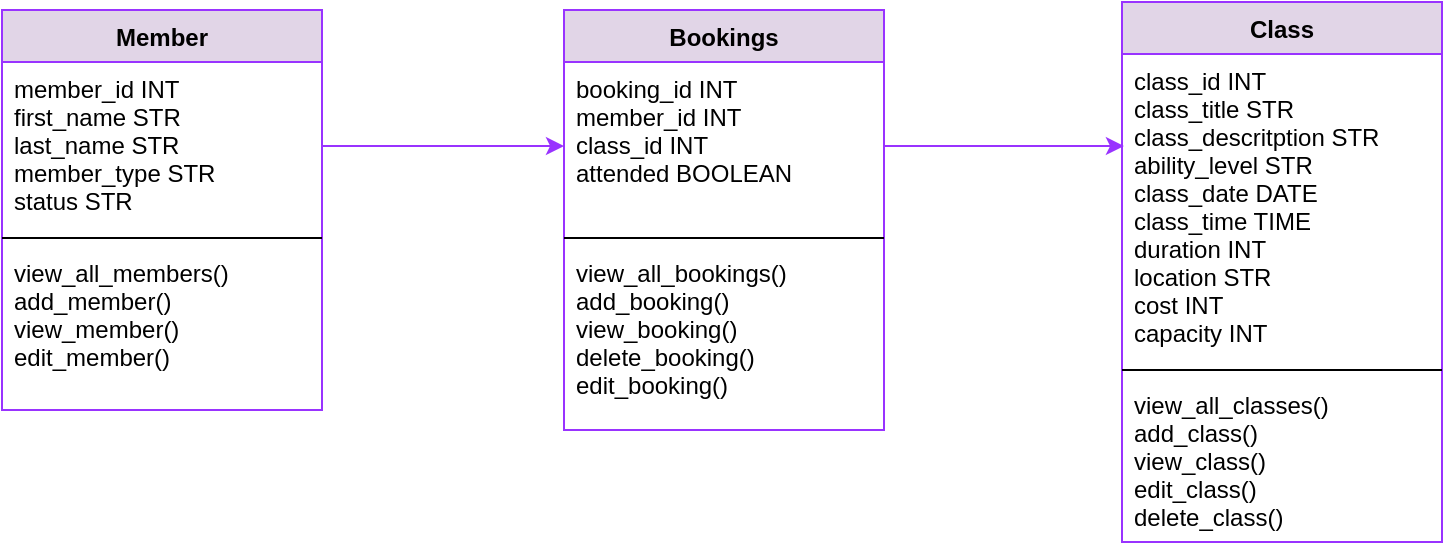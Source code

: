 <mxfile version="14.4.9" type="device"><diagram id="fPTG1AizfmxHgHSCyzeI" name="Page-1"><mxGraphModel dx="526" dy="393" grid="1" gridSize="10" guides="1" tooltips="1" connect="1" arrows="1" fold="1" page="1" pageScale="1" pageWidth="827" pageHeight="1169" math="0" shadow="0"><root><mxCell id="0"/><mxCell id="1" parent="0"/><mxCell id="mBYLkwpks0d8XWAlaIQU-1" value="Member" style="swimlane;fontStyle=1;align=center;verticalAlign=top;childLayout=stackLayout;horizontal=1;startSize=26;horizontalStack=0;resizeParent=1;resizeParentMax=0;resizeLast=0;collapsible=1;marginBottom=0;fillColor=#e1d5e7;strokeColor=#9933FF;" vertex="1" parent="1"><mxGeometry x="40" y="60" width="160" height="200" as="geometry"/></mxCell><mxCell id="mBYLkwpks0d8XWAlaIQU-2" value="member_id INT&#10;first_name STR&#10;last_name STR&#10;member_type STR&#10;status STR" style="text;strokeColor=none;fillColor=none;align=left;verticalAlign=top;spacingLeft=4;spacingRight=4;overflow=hidden;rotatable=0;points=[[0,0.5],[1,0.5]];portConstraint=eastwest;" vertex="1" parent="mBYLkwpks0d8XWAlaIQU-1"><mxGeometry y="26" width="160" height="84" as="geometry"/></mxCell><mxCell id="mBYLkwpks0d8XWAlaIQU-3" value="" style="line;strokeWidth=1;fillColor=none;align=left;verticalAlign=middle;spacingTop=-1;spacingLeft=3;spacingRight=3;rotatable=0;labelPosition=right;points=[];portConstraint=eastwest;" vertex="1" parent="mBYLkwpks0d8XWAlaIQU-1"><mxGeometry y="110" width="160" height="8" as="geometry"/></mxCell><mxCell id="mBYLkwpks0d8XWAlaIQU-4" value="view_all_members()&#10;add_member()&#10;view_member()&#10;edit_member()" style="text;strokeColor=none;fillColor=none;align=left;verticalAlign=top;spacingLeft=4;spacingRight=4;overflow=hidden;rotatable=0;points=[[0,0.5],[1,0.5]];portConstraint=eastwest;" vertex="1" parent="mBYLkwpks0d8XWAlaIQU-1"><mxGeometry y="118" width="160" height="82" as="geometry"/></mxCell><mxCell id="mBYLkwpks0d8XWAlaIQU-5" value="Bookings" style="swimlane;fontStyle=1;align=center;verticalAlign=top;childLayout=stackLayout;horizontal=1;startSize=26;horizontalStack=0;resizeParent=1;resizeParentMax=0;resizeLast=0;collapsible=1;marginBottom=0;fillColor=#e1d5e7;strokeColor=#9933FF;" vertex="1" parent="1"><mxGeometry x="321" y="60" width="160" height="210" as="geometry"/></mxCell><mxCell id="mBYLkwpks0d8XWAlaIQU-6" value="booking_id INT&#10;member_id INT&#10;class_id INT&#10;attended BOOLEAN" style="text;strokeColor=none;fillColor=none;align=left;verticalAlign=top;spacingLeft=4;spacingRight=4;overflow=hidden;rotatable=0;points=[[0,0.5],[1,0.5]];portConstraint=eastwest;" vertex="1" parent="mBYLkwpks0d8XWAlaIQU-5"><mxGeometry y="26" width="160" height="84" as="geometry"/></mxCell><mxCell id="mBYLkwpks0d8XWAlaIQU-7" value="" style="line;strokeWidth=1;fillColor=none;align=left;verticalAlign=middle;spacingTop=-1;spacingLeft=3;spacingRight=3;rotatable=0;labelPosition=right;points=[];portConstraint=eastwest;" vertex="1" parent="mBYLkwpks0d8XWAlaIQU-5"><mxGeometry y="110" width="160" height="8" as="geometry"/></mxCell><mxCell id="mBYLkwpks0d8XWAlaIQU-8" value="view_all_bookings()&#10;add_booking()&#10;view_booking()&#10;delete_booking()&#10;edit_booking()" style="text;strokeColor=none;fillColor=none;align=left;verticalAlign=top;spacingLeft=4;spacingRight=4;overflow=hidden;rotatable=0;points=[[0,0.5],[1,0.5]];portConstraint=eastwest;" vertex="1" parent="mBYLkwpks0d8XWAlaIQU-5"><mxGeometry y="118" width="160" height="92" as="geometry"/></mxCell><mxCell id="mBYLkwpks0d8XWAlaIQU-9" value="Class" style="swimlane;fontStyle=1;align=center;verticalAlign=top;childLayout=stackLayout;horizontal=1;startSize=26;horizontalStack=0;resizeParent=1;resizeParentMax=0;resizeLast=0;collapsible=1;marginBottom=0;fillColor=#e1d5e7;strokeColor=#9933FF;" vertex="1" parent="1"><mxGeometry x="600" y="56" width="160" height="270" as="geometry"/></mxCell><mxCell id="mBYLkwpks0d8XWAlaIQU-10" value="class_id INT&#10;class_title STR&#10;class_descritption STR&#10;ability_level STR&#10;class_date DATE&#10;class_time TIME&#10;duration INT&#10;location STR&#10;cost INT&#10;capacity INT" style="text;strokeColor=none;fillColor=none;align=left;verticalAlign=top;spacingLeft=4;spacingRight=4;overflow=hidden;rotatable=0;points=[[0,0.5],[1,0.5]];portConstraint=eastwest;" vertex="1" parent="mBYLkwpks0d8XWAlaIQU-9"><mxGeometry y="26" width="160" height="154" as="geometry"/></mxCell><mxCell id="mBYLkwpks0d8XWAlaIQU-11" value="" style="line;strokeWidth=1;fillColor=none;align=left;verticalAlign=middle;spacingTop=-1;spacingLeft=3;spacingRight=3;rotatable=0;labelPosition=right;points=[];portConstraint=eastwest;" vertex="1" parent="mBYLkwpks0d8XWAlaIQU-9"><mxGeometry y="180" width="160" height="8" as="geometry"/></mxCell><mxCell id="mBYLkwpks0d8XWAlaIQU-12" value="view_all_classes()&#10;add_class()&#10;view_class()&#10;edit_class()&#10;delete_class()&#10;&#10;" style="text;strokeColor=none;fillColor=none;align=left;verticalAlign=top;spacingLeft=4;spacingRight=4;overflow=hidden;rotatable=0;points=[[0,0.5],[1,0.5]];portConstraint=eastwest;" vertex="1" parent="mBYLkwpks0d8XWAlaIQU-9"><mxGeometry y="188" width="160" height="82" as="geometry"/></mxCell><mxCell id="mBYLkwpks0d8XWAlaIQU-18" style="edgeStyle=orthogonalEdgeStyle;rounded=0;orthogonalLoop=1;jettySize=auto;html=1;exitX=1;exitY=0.5;exitDx=0;exitDy=0;entryX=0;entryY=0.5;entryDx=0;entryDy=0;strokeColor=#9933FF;" edge="1" parent="1" source="mBYLkwpks0d8XWAlaIQU-2" target="mBYLkwpks0d8XWAlaIQU-6"><mxGeometry relative="1" as="geometry"/></mxCell><mxCell id="mBYLkwpks0d8XWAlaIQU-19" style="edgeStyle=orthogonalEdgeStyle;rounded=0;orthogonalLoop=1;jettySize=auto;html=1;exitX=1;exitY=0.5;exitDx=0;exitDy=0;entryX=0.006;entryY=0.299;entryDx=0;entryDy=0;entryPerimeter=0;strokeColor=#9933FF;" edge="1" parent="1" source="mBYLkwpks0d8XWAlaIQU-6" target="mBYLkwpks0d8XWAlaIQU-10"><mxGeometry relative="1" as="geometry"/></mxCell></root></mxGraphModel></diagram></mxfile>